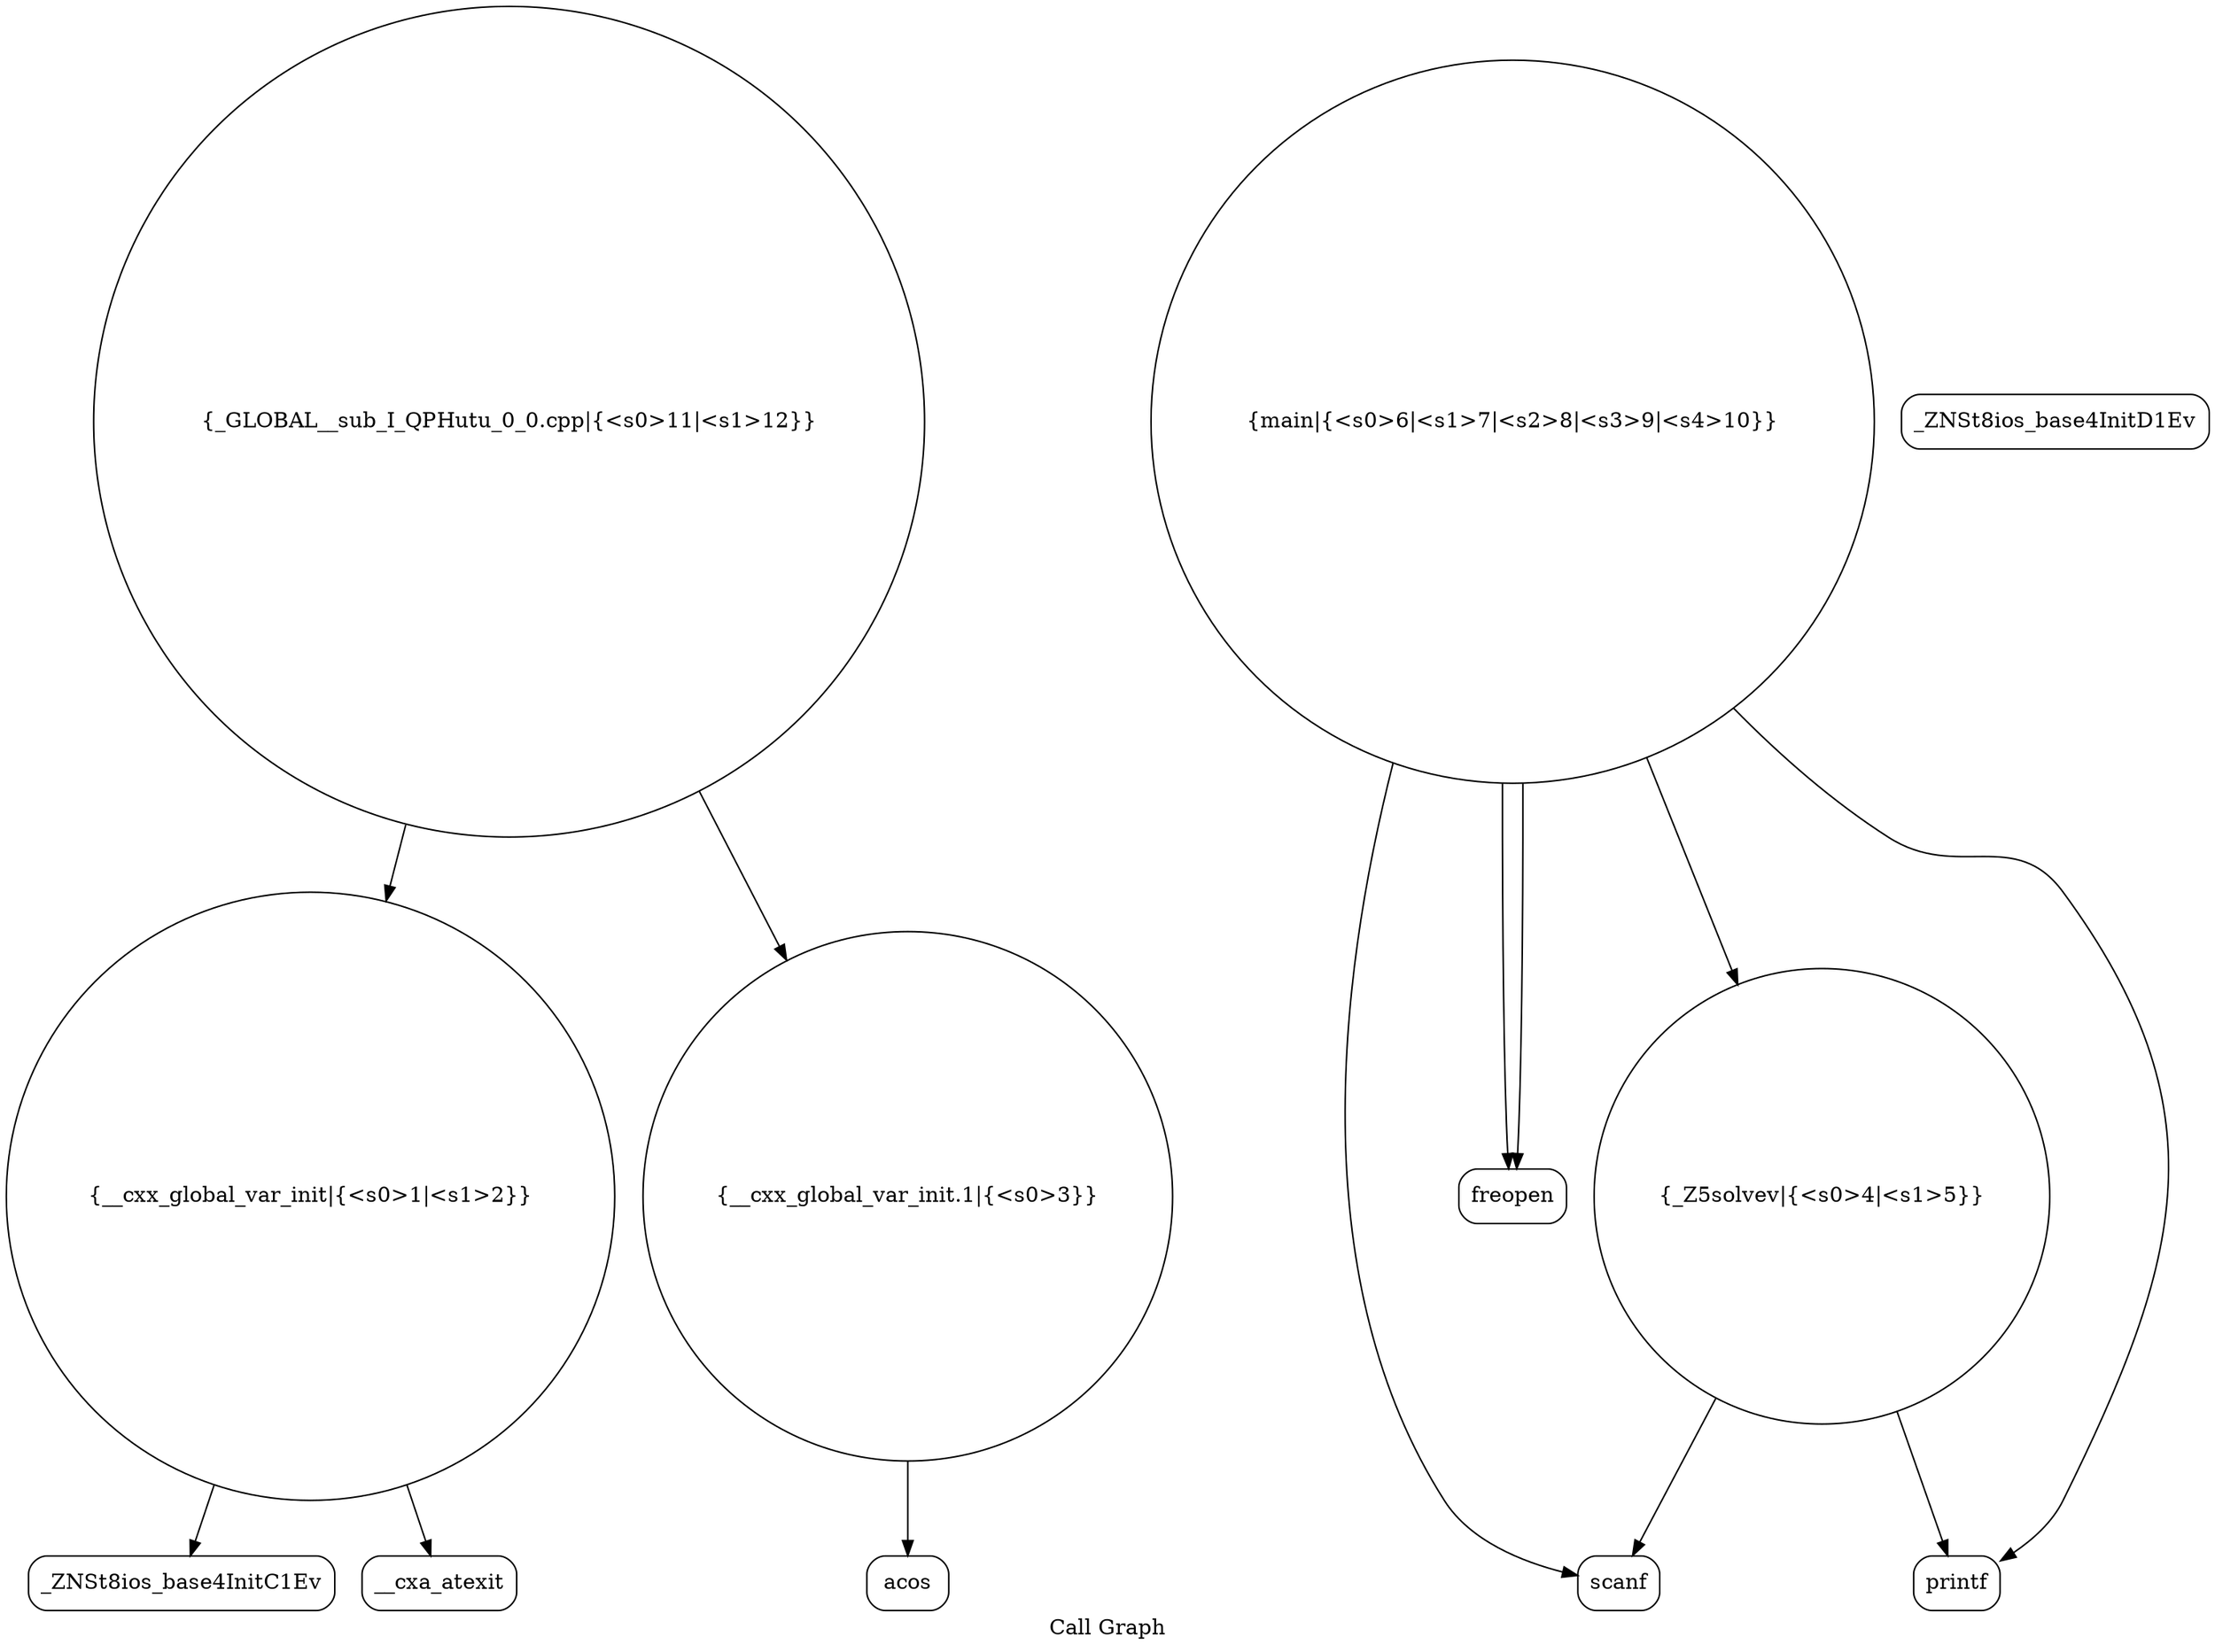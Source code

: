 digraph "Call Graph" {
	label="Call Graph";

	Node0x55ed53417b60 [shape=record,shape=circle,label="{__cxx_global_var_init|{<s0>1|<s1>2}}"];
	Node0x55ed53417b60:s0 -> Node0x55ed53417ff0[color=black];
	Node0x55ed53417b60:s1 -> Node0x55ed534180f0[color=black];
	Node0x55ed534182f0 [shape=record,shape=Mrecord,label="{scanf}"];
	Node0x55ed53418070 [shape=record,shape=Mrecord,label="{_ZNSt8ios_base4InitD1Ev}"];
	Node0x55ed534183f0 [shape=record,shape=circle,label="{main|{<s0>6|<s1>7|<s2>8|<s3>9|<s4>10}}"];
	Node0x55ed534183f0:s0 -> Node0x55ed53418470[color=black];
	Node0x55ed534183f0:s1 -> Node0x55ed53418470[color=black];
	Node0x55ed534183f0:s2 -> Node0x55ed534182f0[color=black];
	Node0x55ed534183f0:s3 -> Node0x55ed53418370[color=black];
	Node0x55ed534183f0:s4 -> Node0x55ed53418270[color=black];
	Node0x55ed53418170 [shape=record,shape=circle,label="{__cxx_global_var_init.1|{<s0>3}}"];
	Node0x55ed53418170:s0 -> Node0x55ed534181f0[color=black];
	Node0x55ed534184f0 [shape=record,shape=circle,label="{_GLOBAL__sub_I_QPHutu_0_0.cpp|{<s0>11|<s1>12}}"];
	Node0x55ed534184f0:s0 -> Node0x55ed53417b60[color=black];
	Node0x55ed534184f0:s1 -> Node0x55ed53418170[color=black];
	Node0x55ed53418270 [shape=record,shape=circle,label="{_Z5solvev|{<s0>4|<s1>5}}"];
	Node0x55ed53418270:s0 -> Node0x55ed534182f0[color=black];
	Node0x55ed53418270:s1 -> Node0x55ed53418370[color=black];
	Node0x55ed53417ff0 [shape=record,shape=Mrecord,label="{_ZNSt8ios_base4InitC1Ev}"];
	Node0x55ed53418370 [shape=record,shape=Mrecord,label="{printf}"];
	Node0x55ed534180f0 [shape=record,shape=Mrecord,label="{__cxa_atexit}"];
	Node0x55ed53418470 [shape=record,shape=Mrecord,label="{freopen}"];
	Node0x55ed534181f0 [shape=record,shape=Mrecord,label="{acos}"];
}

